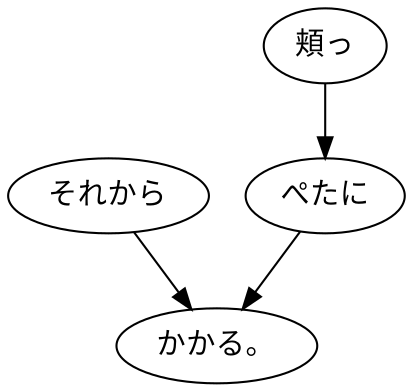 digraph graph6648 {
	node0 [label="それから"];
	node1 [label="頬っ"];
	node2 [label="ぺたに"];
	node3 [label="かかる。"];
	node0 -> node3;
	node1 -> node2;
	node2 -> node3;
}
